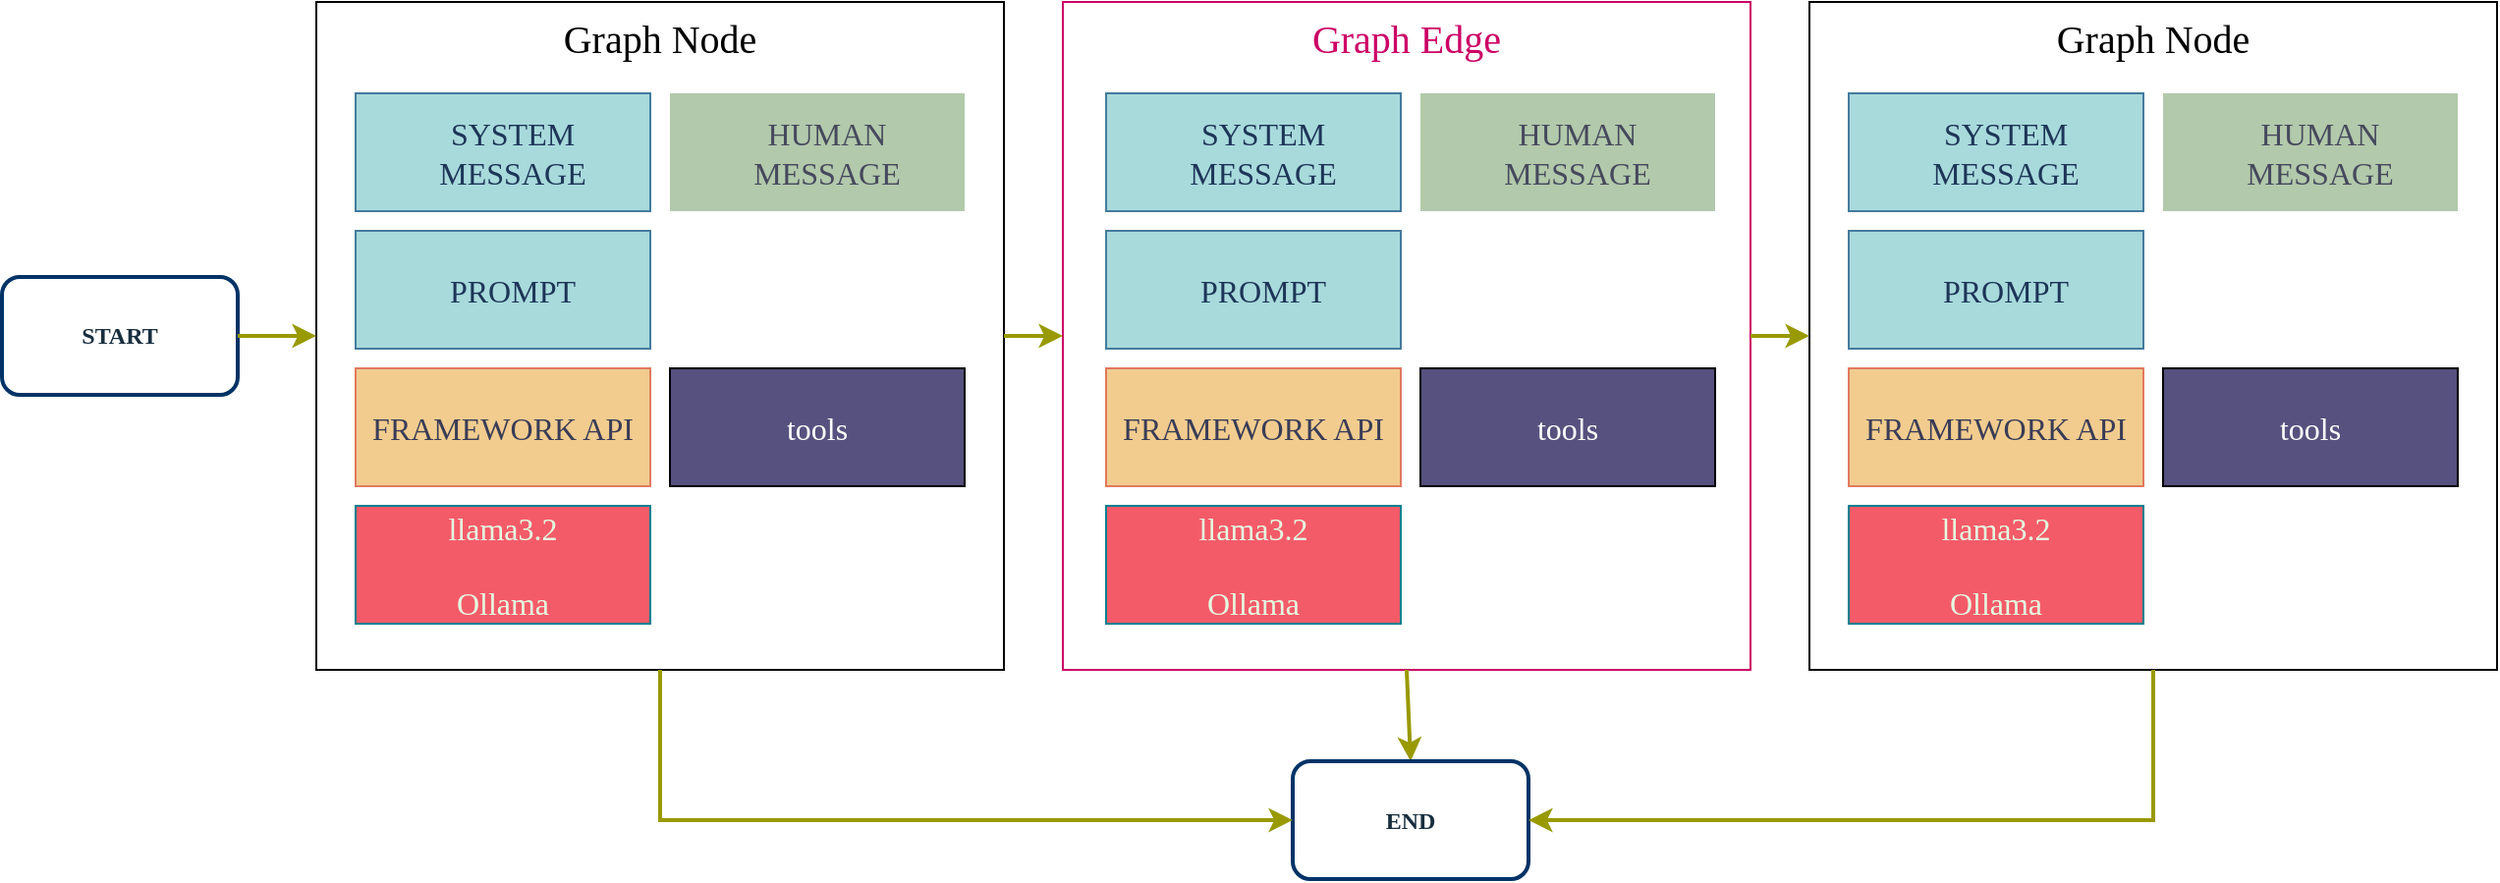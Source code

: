 <mxfile version="24.7.5">
  <diagram name="第 1 页" id="JGTNSw7YOtRR2n-2OMZs">
    <mxGraphModel dx="3997" dy="2417" grid="1" gridSize="10" guides="1" tooltips="1" connect="1" arrows="1" fold="1" page="1" pageScale="1" pageWidth="827" pageHeight="1169" math="0" shadow="0">
      <root>
        <mxCell id="0" />
        <mxCell id="1" parent="0" />
        <mxCell id="ScsCbn858ug2dNW6hYMq-3" value="Graph Edge" style="rounded=0;whiteSpace=wrap;verticalAlign=top;fontSize=20;fontFamily=Poppins;fontColor=#CC0066;strokeColor=#CC0066;" parent="1" vertex="1">
          <mxGeometry x="-1050" y="-1130" width="350" height="340" as="geometry" />
        </mxCell>
        <mxCell id="ScsCbn858ug2dNW6hYMq-37" style="rounded=0;orthogonalLoop=1;jettySize=auto;html=1;exitX=0.5;exitY=1;exitDx=0;exitDy=0;entryX=0.5;entryY=0;entryDx=0;entryDy=0;strokeColor=#999900;strokeWidth=2;fontFamily=Poppins;" parent="1" source="ScsCbn858ug2dNW6hYMq-3" target="ScsCbn858ug2dNW6hYMq-19" edge="1">
          <mxGeometry relative="1" as="geometry" />
        </mxCell>
        <mxCell id="ScsCbn858ug2dNW6hYMq-2" value="Graph Node" style="rounded=0;whiteSpace=wrap;fontFamily=Poppins;fontSize=20;labelBackgroundColor=none;fontColor=default;fontStyle=0;verticalAlign=top;" parent="1" vertex="1">
          <mxGeometry x="-1430" y="-1130" width="350" height="340" as="geometry" />
        </mxCell>
        <mxCell id="DDGEUJCVJTAiT2eQpah1-33" style="edgeStyle=orthogonalEdgeStyle;rounded=0;orthogonalLoop=1;jettySize=auto;html=1;entryX=0;entryY=0;entryDx=0;entryDy=30;entryPerimeter=0;fontSize=18;fontFamily=Roboto;labelBackgroundColor=none;fontColor=default;fontStyle=0;exitX=0;exitY=0.5;exitDx=0;exitDy=0;exitPerimeter=0;" parent="1" edge="1">
          <mxGeometry relative="1" as="geometry">
            <Array as="points" />
            <mxPoint x="-877.25" y="-60.5" as="targetPoint" />
          </mxGeometry>
        </mxCell>
        <mxCell id="DDGEUJCVJTAiT2eQpah1-77" style="edgeStyle=orthogonalEdgeStyle;rounded=0;orthogonalLoop=1;jettySize=auto;html=1;entryX=0;entryY=0.5;entryDx=0;entryDy=0;entryPerimeter=0;fontFamily=Roboto;fontSize=18;labelBackgroundColor=none;fontColor=default;fontStyle=0;" parent="1" edge="1">
          <mxGeometry relative="1" as="geometry">
            <mxPoint x="-784.75" y="-60.5" as="targetPoint" />
          </mxGeometry>
        </mxCell>
        <mxCell id="ScsCbn858ug2dNW6hYMq-9" value="llama3.2&#xa;&#xa;Ollama" style="rounded=0;whiteSpace=wrap;labelBackgroundColor=none;fillColor=#F45B69;strokeColor=#028090;fontColor=#E4FDE1;fontFamily=Poppins;flipV=1;verticalAlign=middle;align=center;fontSize=16;fontStyle=0" parent="1" vertex="1">
          <mxGeometry x="-1410" y="-873.5" width="150" height="60" as="geometry" />
        </mxCell>
        <mxCell id="ScsCbn858ug2dNW6hYMq-18" value="START" style="rounded=1;whiteSpace=wrap;html=1;strokeColor=#003366;fontColor=#182E3E;fillColor=default;fontFamily=Poppins;strokeWidth=2;fontStyle=1" parent="1" vertex="1">
          <mxGeometry x="-1590" y="-990" width="120" height="60" as="geometry" />
        </mxCell>
        <mxCell id="ScsCbn858ug2dNW6hYMq-19" value="END" style="rounded=1;whiteSpace=wrap;html=1;strokeColor=#003366;fontColor=#182E3E;fillColor=default;fontFamily=Poppins;strokeWidth=2;fontStyle=1" parent="1" vertex="1">
          <mxGeometry x="-933" y="-743.5" width="120" height="60" as="geometry" />
        </mxCell>
        <mxCell id="ScsCbn858ug2dNW6hYMq-20" style="rounded=0;orthogonalLoop=1;jettySize=auto;html=1;exitX=1;exitY=0.5;exitDx=0;exitDy=0;entryX=0;entryY=0.5;entryDx=0;entryDy=0;strokeColor=#999900;fontColor=#FFFFFF;strokeWidth=2;fontFamily=Poppins;" parent="1" source="ScsCbn858ug2dNW6hYMq-18" target="ScsCbn858ug2dNW6hYMq-2" edge="1">
          <mxGeometry relative="1" as="geometry">
            <mxPoint x="-1940" y="-1683.5" as="sourcePoint" />
            <mxPoint x="-1885" y="-1623.5" as="targetPoint" />
          </mxGeometry>
        </mxCell>
        <mxCell id="ScsCbn858ug2dNW6hYMq-21" value="tools" style="rounded=0;whiteSpace=wrap;fontFamily=Poppins;fontSize=16;labelBackgroundColor=none;fontColor=#FFFFFF;fontStyle=0;verticalAlign=middle;fillColor=#56517E;align=center;" parent="1" vertex="1">
          <mxGeometry x="-1250" y="-943.5" width="150" height="60" as="geometry" />
        </mxCell>
        <mxCell id="ScsCbn858ug2dNW6hYMq-51" value="SYSTEM MESSAGE" style="rounded=0;whiteSpace=wrap;labelBackgroundColor=none;fillColor=#A8DADC;strokeColor=#457B9D;fontColor=#1D3557;align=center;spacingLeft=10;fontFamily=Poppins;fontSize=16;verticalAlign=middle;fontStyle=0" parent="1" vertex="1">
          <mxGeometry x="-1410" y="-1083.5" width="150" height="60" as="geometry" />
        </mxCell>
        <mxCell id="ScsCbn858ug2dNW6hYMq-55" value="HUMAN MESSAGE" style="rounded=0;whiteSpace=wrap;strokeColor=none;fontColor=#46495D;fillColor=#B2C9AB;labelBackgroundColor=none;align=center;spacingLeft=10;fontFamily=Poppins;fontStyle=0;verticalAlign=middle;fontSize=16;" parent="1" vertex="1">
          <mxGeometry x="-1250" y="-1083.5" width="150" height="60" as="geometry" />
        </mxCell>
        <mxCell id="ScsCbn858ug2dNW6hYMq-59" value="FRAMEWORK API" style="rounded=0;whiteSpace=wrap;labelBackgroundColor=none;fillColor=#F2CC8F;strokeColor=#E07A5F;fontColor=#393C56;fontFamily=Poppins;flipV=1;verticalAlign=middle;align=center;fontSize=16;fontStyle=0" parent="1" vertex="1">
          <mxGeometry x="-1410" y="-943.5" width="150" height="60" as="geometry" />
        </mxCell>
        <mxCell id="vCSyPXUICVTOdkfU3usH-1" value="PROMPT" style="rounded=0;whiteSpace=wrap;labelBackgroundColor=none;fillColor=#A8DADC;strokeColor=#457B9D;fontColor=#1D3557;align=center;spacingLeft=10;fontFamily=Poppins;fontSize=16;verticalAlign=middle;fontStyle=0" parent="1" vertex="1">
          <mxGeometry x="-1410" y="-1013.5" width="150" height="60" as="geometry" />
        </mxCell>
        <mxCell id="vCSyPXUICVTOdkfU3usH-2" value="llama3.2&#xa;&#xa;Ollama" style="rounded=0;whiteSpace=wrap;labelBackgroundColor=none;fillColor=#F45B69;strokeColor=#028090;fontColor=#E4FDE1;fontFamily=Poppins;flipV=1;verticalAlign=middle;align=center;fontSize=16;fontStyle=0" parent="1" vertex="1">
          <mxGeometry x="-1028" y="-873.5" width="150" height="60" as="geometry" />
        </mxCell>
        <mxCell id="vCSyPXUICVTOdkfU3usH-3" value="tools" style="rounded=0;whiteSpace=wrap;fontFamily=Poppins;fontSize=16;labelBackgroundColor=none;fontColor=#FFFFFF;fontStyle=0;verticalAlign=middle;fillColor=#56517E;align=center;" parent="1" vertex="1">
          <mxGeometry x="-868" y="-943.5" width="150" height="60" as="geometry" />
        </mxCell>
        <mxCell id="vCSyPXUICVTOdkfU3usH-4" value="SYSTEM MESSAGE" style="rounded=0;whiteSpace=wrap;labelBackgroundColor=none;fillColor=#A8DADC;strokeColor=#457B9D;fontColor=#1D3557;align=center;spacingLeft=10;fontFamily=Poppins;fontSize=16;verticalAlign=middle;fontStyle=0" parent="1" vertex="1">
          <mxGeometry x="-1028" y="-1083.5" width="150" height="60" as="geometry" />
        </mxCell>
        <mxCell id="vCSyPXUICVTOdkfU3usH-5" value="HUMAN MESSAGE" style="rounded=0;whiteSpace=wrap;strokeColor=none;fontColor=#46495D;fillColor=#B2C9AB;labelBackgroundColor=none;align=center;spacingLeft=10;fontFamily=Poppins;fontStyle=0;verticalAlign=middle;fontSize=16;" parent="1" vertex="1">
          <mxGeometry x="-868" y="-1083.5" width="150" height="60" as="geometry" />
        </mxCell>
        <mxCell id="vCSyPXUICVTOdkfU3usH-6" value="FRAMEWORK API" style="rounded=0;whiteSpace=wrap;labelBackgroundColor=none;fillColor=#F2CC8F;strokeColor=#E07A5F;fontColor=#393C56;fontFamily=Poppins;flipV=1;verticalAlign=middle;align=center;fontSize=16;fontStyle=0" parent="1" vertex="1">
          <mxGeometry x="-1028" y="-943.5" width="150" height="60" as="geometry" />
        </mxCell>
        <mxCell id="vCSyPXUICVTOdkfU3usH-7" value="PROMPT" style="rounded=0;whiteSpace=wrap;labelBackgroundColor=none;fillColor=#A8DADC;strokeColor=#457B9D;fontColor=#1D3557;align=center;spacingLeft=10;fontFamily=Poppins;fontSize=16;verticalAlign=middle;fontStyle=0" parent="1" vertex="1">
          <mxGeometry x="-1028" y="-1013.5" width="150" height="60" as="geometry" />
        </mxCell>
        <mxCell id="vCSyPXUICVTOdkfU3usH-8" value="Graph Node" style="rounded=0;whiteSpace=wrap;fontFamily=Poppins;fontSize=20;labelBackgroundColor=none;fontColor=default;fontStyle=0;verticalAlign=top;" parent="1" vertex="1">
          <mxGeometry x="-670" y="-1130" width="350" height="340" as="geometry" />
        </mxCell>
        <mxCell id="vCSyPXUICVTOdkfU3usH-9" value="llama3.2&#xa;&#xa;Ollama" style="rounded=0;whiteSpace=wrap;labelBackgroundColor=none;fillColor=#F45B69;strokeColor=#028090;fontColor=#E4FDE1;fontFamily=Poppins;flipV=1;verticalAlign=middle;align=center;fontSize=16;fontStyle=0" parent="1" vertex="1">
          <mxGeometry x="-650" y="-873.5" width="150" height="60" as="geometry" />
        </mxCell>
        <mxCell id="vCSyPXUICVTOdkfU3usH-10" value="tools" style="rounded=0;whiteSpace=wrap;fontFamily=Poppins;fontSize=16;labelBackgroundColor=none;fontColor=#FFFFFF;fontStyle=0;verticalAlign=middle;fillColor=#56517E;align=center;" parent="1" vertex="1">
          <mxGeometry x="-490" y="-943.5" width="150" height="60" as="geometry" />
        </mxCell>
        <mxCell id="vCSyPXUICVTOdkfU3usH-11" value="SYSTEM MESSAGE" style="rounded=0;whiteSpace=wrap;labelBackgroundColor=none;fillColor=#A8DADC;strokeColor=#457B9D;fontColor=#1D3557;align=center;spacingLeft=10;fontFamily=Poppins;fontSize=16;verticalAlign=middle;fontStyle=0" parent="1" vertex="1">
          <mxGeometry x="-650" y="-1083.5" width="150" height="60" as="geometry" />
        </mxCell>
        <mxCell id="vCSyPXUICVTOdkfU3usH-12" value="HUMAN MESSAGE" style="rounded=0;whiteSpace=wrap;strokeColor=none;fontColor=#46495D;fillColor=#B2C9AB;labelBackgroundColor=none;align=center;spacingLeft=10;fontFamily=Poppins;fontStyle=0;verticalAlign=middle;fontSize=16;" parent="1" vertex="1">
          <mxGeometry x="-490" y="-1083.5" width="150" height="60" as="geometry" />
        </mxCell>
        <mxCell id="vCSyPXUICVTOdkfU3usH-13" value="FRAMEWORK API" style="rounded=0;whiteSpace=wrap;labelBackgroundColor=none;fillColor=#F2CC8F;strokeColor=#E07A5F;fontColor=#393C56;fontFamily=Poppins;flipV=1;verticalAlign=middle;align=center;fontSize=16;fontStyle=0" parent="1" vertex="1">
          <mxGeometry x="-650" y="-943.5" width="150" height="60" as="geometry" />
        </mxCell>
        <mxCell id="vCSyPXUICVTOdkfU3usH-14" value="PROMPT" style="rounded=0;whiteSpace=wrap;labelBackgroundColor=none;fillColor=#A8DADC;strokeColor=#457B9D;fontColor=#1D3557;align=center;spacingLeft=10;fontFamily=Poppins;fontSize=16;verticalAlign=middle;fontStyle=0" parent="1" vertex="1">
          <mxGeometry x="-650" y="-1013.5" width="150" height="60" as="geometry" />
        </mxCell>
        <mxCell id="vCSyPXUICVTOdkfU3usH-15" style="rounded=0;orthogonalLoop=1;jettySize=auto;html=1;exitX=0.5;exitY=1;exitDx=0;exitDy=0;entryX=0;entryY=0.5;entryDx=0;entryDy=0;strokeColor=#999900;strokeWidth=2;fontFamily=Poppins;edgeStyle=orthogonalEdgeStyle;" parent="1" source="ScsCbn858ug2dNW6hYMq-2" target="ScsCbn858ug2dNW6hYMq-19" edge="1">
          <mxGeometry relative="1" as="geometry">
            <mxPoint x="-1245" y="-780.5" as="sourcePoint" />
            <mxPoint x="-880" y="-673.5" as="targetPoint" />
          </mxGeometry>
        </mxCell>
        <mxCell id="vCSyPXUICVTOdkfU3usH-16" style="rounded=0;orthogonalLoop=1;jettySize=auto;html=1;exitX=1;exitY=0.5;exitDx=0;exitDy=0;strokeColor=#999900;strokeWidth=2;fontFamily=Poppins;" parent="1" source="ScsCbn858ug2dNW6hYMq-2" target="ScsCbn858ug2dNW6hYMq-3" edge="1">
          <mxGeometry relative="1" as="geometry">
            <mxPoint x="-1235" y="-770.5" as="sourcePoint" />
            <mxPoint x="-870" y="-663.5" as="targetPoint" />
          </mxGeometry>
        </mxCell>
        <mxCell id="vCSyPXUICVTOdkfU3usH-17" style="rounded=0;orthogonalLoop=1;jettySize=auto;html=1;exitX=1;exitY=0.5;exitDx=0;exitDy=0;entryX=0;entryY=0.5;entryDx=0;entryDy=0;strokeColor=#999900;strokeWidth=2;fontFamily=Poppins;" parent="1" source="ScsCbn858ug2dNW6hYMq-3" target="vCSyPXUICVTOdkfU3usH-8" edge="1">
          <mxGeometry relative="1" as="geometry">
            <mxPoint x="-1225" y="-760.5" as="sourcePoint" />
            <mxPoint x="-860" y="-653.5" as="targetPoint" />
          </mxGeometry>
        </mxCell>
        <mxCell id="vCSyPXUICVTOdkfU3usH-18" style="rounded=0;orthogonalLoop=1;jettySize=auto;html=1;exitX=0.5;exitY=1;exitDx=0;exitDy=0;strokeColor=#999900;strokeWidth=2;fontFamily=Poppins;entryX=1;entryY=0.5;entryDx=0;entryDy=0;edgeStyle=orthogonalEdgeStyle;" parent="1" source="vCSyPXUICVTOdkfU3usH-8" target="ScsCbn858ug2dNW6hYMq-19" edge="1">
          <mxGeometry relative="1" as="geometry">
            <mxPoint x="-1215" y="-750.5" as="sourcePoint" />
            <mxPoint x="-780" y="-693.5" as="targetPoint" />
          </mxGeometry>
        </mxCell>
      </root>
    </mxGraphModel>
  </diagram>
</mxfile>
